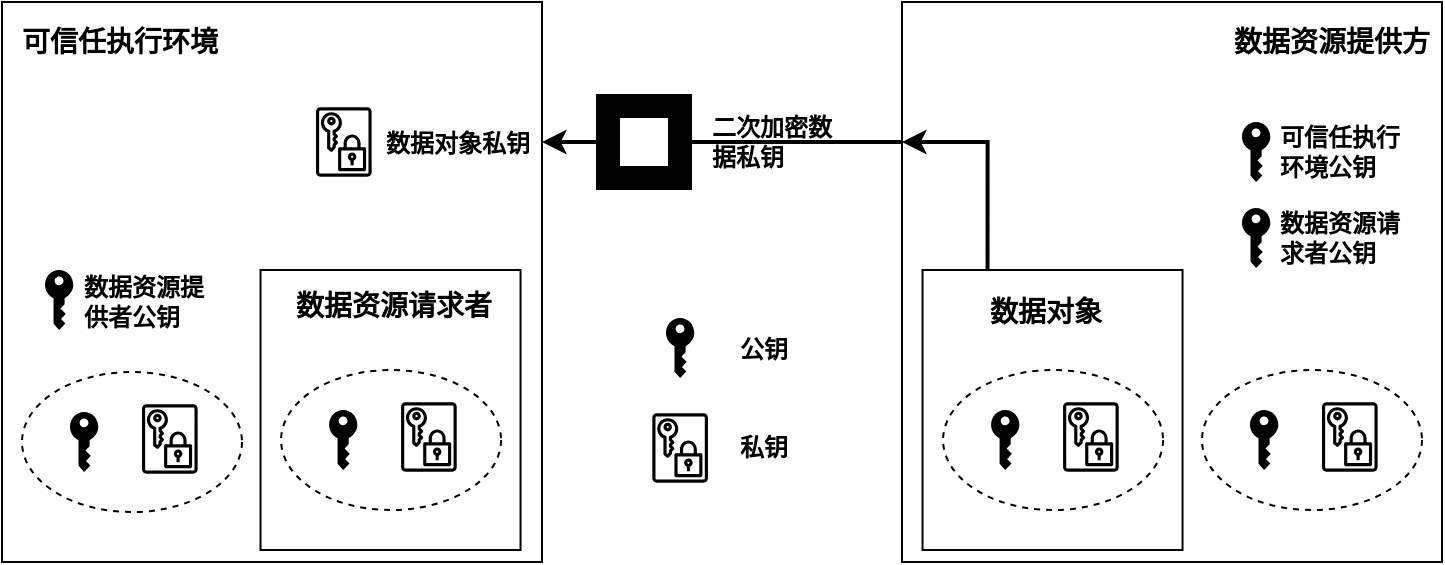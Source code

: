 <mxfile version="26.2.14">
  <diagram name="第 1 页" id="kvT2Ytr1LzrmhvykwMmT">
    <mxGraphModel dx="1018" dy="618" grid="1" gridSize="10" guides="1" tooltips="1" connect="1" arrows="1" fold="1" page="1" pageScale="1" pageWidth="1169" pageHeight="827" math="0" shadow="0">
      <root>
        <mxCell id="0" />
        <mxCell id="1" parent="0" />
        <mxCell id="wkWXff3E3P00GvgTiVZd-33" value="" style="rounded=0;whiteSpace=wrap;html=1;strokeWidth=1;fillColor=none;align=center;" parent="1" vertex="1">
          <mxGeometry x="660" y="280" width="270" height="280" as="geometry" />
        </mxCell>
        <mxCell id="wkWXff3E3P00GvgTiVZd-45" value="" style="rounded=0;whiteSpace=wrap;html=1;strokeWidth=1;fillColor=none;align=center;" parent="1" vertex="1">
          <mxGeometry x="210" y="280" width="270" height="280" as="geometry" />
        </mxCell>
        <mxCell id="wkWXff3E3P00GvgTiVZd-64" style="edgeStyle=orthogonalEdgeStyle;rounded=0;orthogonalLoop=1;jettySize=auto;html=1;exitX=0.25;exitY=0;exitDx=0;exitDy=0;entryX=0;entryY=0.25;entryDx=0;entryDy=0;strokeWidth=2;" parent="1" source="wkWXff3E3P00GvgTiVZd-26" target="wkWXff3E3P00GvgTiVZd-33" edge="1">
          <mxGeometry relative="1" as="geometry">
            <Array as="points">
              <mxPoint x="703" y="350" />
            </Array>
          </mxGeometry>
        </mxCell>
        <mxCell id="wkWXff3E3P00GvgTiVZd-26" value="" style="rounded=0;whiteSpace=wrap;html=1;strokeWidth=1;fillColor=none;align=center;" parent="1" vertex="1">
          <mxGeometry x="670.27" y="414" width="130" height="140" as="geometry" />
        </mxCell>
        <mxCell id="wkWXff3E3P00GvgTiVZd-27" value="&lt;span style=&quot;font-size: 14px;&quot;&gt;&lt;b&gt;数据对象&lt;/b&gt;&lt;/span&gt;" style="text;html=1;align=left;verticalAlign=middle;whiteSpace=wrap;rounded=0;" parent="1" vertex="1">
          <mxGeometry x="701.81" y="414" width="67.46" height="42" as="geometry" />
        </mxCell>
        <mxCell id="wkWXff3E3P00GvgTiVZd-28" value="" style="group" parent="1" vertex="1" connectable="0">
          <mxGeometry x="680.54" y="464" width="110" height="70" as="geometry" />
        </mxCell>
        <mxCell id="wkWXff3E3P00GvgTiVZd-29" value="" style="sketch=0;outlineConnect=0;fontColor=#232F3E;gradientColor=none;fillColor=#000000;strokeColor=none;dashed=0;verticalLabelPosition=bottom;verticalAlign=top;align=center;html=1;fontSize=12;fontStyle=0;aspect=fixed;pointerEvents=1;shape=mxgraph.aws4.data_encryption_key;" parent="wkWXff3E3P00GvgTiVZd-28" vertex="1">
          <mxGeometry x="60" y="16" width="27.82" height="35" as="geometry" />
        </mxCell>
        <mxCell id="wkWXff3E3P00GvgTiVZd-30" value="" style="ellipse;whiteSpace=wrap;html=1;fillColor=none;dashed=1;" parent="wkWXff3E3P00GvgTiVZd-28" vertex="1">
          <mxGeometry width="110" height="70" as="geometry" />
        </mxCell>
        <mxCell id="wkWXff3E3P00GvgTiVZd-31" value="" style="sketch=0;pointerEvents=1;shadow=0;dashed=0;html=1;strokeColor=none;fillColor=#000000;labelPosition=center;verticalLabelPosition=bottom;verticalAlign=top;outlineConnect=0;align=center;shape=mxgraph.office.security.key_permissions;" parent="wkWXff3E3P00GvgTiVZd-28" vertex="1">
          <mxGeometry x="24" y="20" width="14.15" height="30" as="geometry" />
        </mxCell>
        <mxCell id="wkWXff3E3P00GvgTiVZd-57" style="edgeStyle=orthogonalEdgeStyle;rounded=0;orthogonalLoop=1;jettySize=auto;html=1;exitX=0;exitY=0.25;exitDx=0;exitDy=0;entryX=1;entryY=0.25;entryDx=0;entryDy=0;strokeWidth=2;" parent="1" source="wkWXff3E3P00GvgTiVZd-33" target="wkWXff3E3P00GvgTiVZd-45" edge="1">
          <mxGeometry relative="1" as="geometry" />
        </mxCell>
        <mxCell id="wkWXff3E3P00GvgTiVZd-34" value="&lt;span style=&quot;font-size: 14px;&quot;&gt;&lt;b&gt;数据资源提供方&lt;/b&gt;&lt;/span&gt;" style="text;html=1;align=right;verticalAlign=middle;whiteSpace=wrap;rounded=0;" parent="1" vertex="1">
          <mxGeometry x="798.27" y="280" width="127.73" height="40" as="geometry" />
        </mxCell>
        <mxCell id="wkWXff3E3P00GvgTiVZd-35" value="" style="group" parent="1" vertex="1" connectable="0">
          <mxGeometry x="810" y="464" width="110" height="70" as="geometry" />
        </mxCell>
        <mxCell id="wkWXff3E3P00GvgTiVZd-36" value="" style="sketch=0;outlineConnect=0;fontColor=#232F3E;gradientColor=none;fillColor=#000000;strokeColor=none;dashed=0;verticalLabelPosition=bottom;verticalAlign=top;align=center;html=1;fontSize=12;fontStyle=0;aspect=fixed;pointerEvents=1;shape=mxgraph.aws4.data_encryption_key;" parent="wkWXff3E3P00GvgTiVZd-35" vertex="1">
          <mxGeometry x="60" y="16" width="27.82" height="35" as="geometry" />
        </mxCell>
        <mxCell id="wkWXff3E3P00GvgTiVZd-37" value="" style="ellipse;whiteSpace=wrap;html=1;fillColor=none;dashed=1;" parent="wkWXff3E3P00GvgTiVZd-35" vertex="1">
          <mxGeometry width="110" height="70" as="geometry" />
        </mxCell>
        <mxCell id="wkWXff3E3P00GvgTiVZd-38" value="" style="sketch=0;pointerEvents=1;shadow=0;dashed=0;html=1;strokeColor=none;fillColor=#000000;labelPosition=center;verticalLabelPosition=bottom;verticalAlign=top;outlineConnect=0;align=center;shape=mxgraph.office.security.key_permissions;" parent="wkWXff3E3P00GvgTiVZd-35" vertex="1">
          <mxGeometry x="24" y="20" width="14.15" height="30" as="geometry" />
        </mxCell>
        <mxCell id="wkWXff3E3P00GvgTiVZd-39" value="" style="rounded=0;whiteSpace=wrap;html=1;strokeWidth=1;fillColor=none;align=center;" parent="1" vertex="1">
          <mxGeometry x="339.27" y="414" width="130" height="140" as="geometry" />
        </mxCell>
        <mxCell id="wkWXff3E3P00GvgTiVZd-40" value="&lt;span style=&quot;font-size: 14px;&quot;&gt;&lt;b&gt;数据资源请求者&lt;/b&gt;&lt;/span&gt;" style="text;html=1;align=left;verticalAlign=middle;whiteSpace=wrap;rounded=0;" parent="1" vertex="1">
          <mxGeometry x="355.27" y="414" width="100" height="36" as="geometry" />
        </mxCell>
        <mxCell id="wkWXff3E3P00GvgTiVZd-41" value="" style="group" parent="1" vertex="1" connectable="0">
          <mxGeometry x="349.54" y="464" width="110" height="70" as="geometry" />
        </mxCell>
        <mxCell id="wkWXff3E3P00GvgTiVZd-42" value="" style="sketch=0;outlineConnect=0;fontColor=#232F3E;gradientColor=none;fillColor=#000000;strokeColor=none;dashed=0;verticalLabelPosition=bottom;verticalAlign=top;align=center;html=1;fontSize=12;fontStyle=0;aspect=fixed;pointerEvents=1;shape=mxgraph.aws4.data_encryption_key;" parent="wkWXff3E3P00GvgTiVZd-41" vertex="1">
          <mxGeometry x="60" y="16" width="27.82" height="35" as="geometry" />
        </mxCell>
        <mxCell id="wkWXff3E3P00GvgTiVZd-43" value="" style="ellipse;whiteSpace=wrap;html=1;fillColor=none;dashed=1;" parent="wkWXff3E3P00GvgTiVZd-41" vertex="1">
          <mxGeometry width="110" height="70" as="geometry" />
        </mxCell>
        <mxCell id="wkWXff3E3P00GvgTiVZd-44" value="" style="sketch=0;pointerEvents=1;shadow=0;dashed=0;html=1;strokeColor=none;fillColor=#000000;labelPosition=center;verticalLabelPosition=bottom;verticalAlign=top;outlineConnect=0;align=center;shape=mxgraph.office.security.key_permissions;" parent="wkWXff3E3P00GvgTiVZd-41" vertex="1">
          <mxGeometry x="24" y="20" width="14.15" height="30" as="geometry" />
        </mxCell>
        <mxCell id="wkWXff3E3P00GvgTiVZd-47" value="" style="group" parent="1" vertex="1" connectable="0">
          <mxGeometry x="220" y="465" width="110" height="70" as="geometry" />
        </mxCell>
        <mxCell id="wkWXff3E3P00GvgTiVZd-48" value="" style="sketch=0;outlineConnect=0;fontColor=#232F3E;gradientColor=none;fillColor=#000000;strokeColor=none;dashed=0;verticalLabelPosition=bottom;verticalAlign=top;align=center;html=1;fontSize=12;fontStyle=0;aspect=fixed;pointerEvents=1;shape=mxgraph.aws4.data_encryption_key;" parent="wkWXff3E3P00GvgTiVZd-47" vertex="1">
          <mxGeometry x="60" y="16" width="27.82" height="35" as="geometry" />
        </mxCell>
        <mxCell id="wkWXff3E3P00GvgTiVZd-49" value="" style="ellipse;whiteSpace=wrap;html=1;fillColor=none;dashed=1;" parent="wkWXff3E3P00GvgTiVZd-47" vertex="1">
          <mxGeometry width="110" height="70" as="geometry" />
        </mxCell>
        <mxCell id="wkWXff3E3P00GvgTiVZd-50" value="" style="sketch=0;pointerEvents=1;shadow=0;dashed=0;html=1;strokeColor=none;fillColor=#000000;labelPosition=center;verticalLabelPosition=bottom;verticalAlign=top;outlineConnect=0;align=center;shape=mxgraph.office.security.key_permissions;" parent="wkWXff3E3P00GvgTiVZd-47" vertex="1">
          <mxGeometry x="24" y="20" width="14.15" height="30" as="geometry" />
        </mxCell>
        <mxCell id="wkWXff3E3P00GvgTiVZd-46" value="&lt;span style=&quot;font-size: 14px;&quot;&gt;&lt;b&gt;可信任执行环境&lt;/b&gt;&lt;/span&gt;" style="text;html=1;align=left;verticalAlign=middle;whiteSpace=wrap;rounded=0;" parent="1" vertex="1">
          <mxGeometry x="218.4" y="280" width="127.73" height="40" as="geometry" />
        </mxCell>
        <mxCell id="wkWXff3E3P00GvgTiVZd-56" value="" style="group" parent="1" vertex="1" connectable="0">
          <mxGeometry x="535.16" y="438" width="77.69" height="82.5" as="geometry" />
        </mxCell>
        <mxCell id="wkWXff3E3P00GvgTiVZd-51" value="" style="sketch=0;pointerEvents=1;shadow=0;dashed=0;html=1;strokeColor=none;fillColor=#000000;labelPosition=center;verticalLabelPosition=bottom;verticalAlign=top;outlineConnect=0;align=center;shape=mxgraph.office.security.key_permissions;" parent="wkWXff3E3P00GvgTiVZd-56" vertex="1">
          <mxGeometry x="6.84" width="14.15" height="30" as="geometry" />
        </mxCell>
        <mxCell id="wkWXff3E3P00GvgTiVZd-53" value="" style="sketch=0;outlineConnect=0;fontColor=#232F3E;gradientColor=none;fillColor=#000000;strokeColor=none;dashed=0;verticalLabelPosition=bottom;verticalAlign=top;align=center;html=1;fontSize=12;fontStyle=0;aspect=fixed;pointerEvents=1;shape=mxgraph.aws4.data_encryption_key;" parent="wkWXff3E3P00GvgTiVZd-56" vertex="1">
          <mxGeometry y="47.5" width="27.82" height="35" as="geometry" />
        </mxCell>
        <mxCell id="wkWXff3E3P00GvgTiVZd-54" value="&lt;font style=&quot;font-size: 12px;&quot;&gt;&lt;b style=&quot;&quot;&gt;公钥&lt;/b&gt;&lt;/font&gt;" style="text;html=1;align=left;verticalAlign=middle;whiteSpace=wrap;rounded=0;" parent="wkWXff3E3P00GvgTiVZd-56" vertex="1">
          <mxGeometry x="41.84" y="1" width="35.85" height="30" as="geometry" />
        </mxCell>
        <mxCell id="wkWXff3E3P00GvgTiVZd-55" value="&lt;font style=&quot;font-size: 12px;&quot;&gt;&lt;b style=&quot;&quot;&gt;私钥&lt;/b&gt;&lt;/font&gt;" style="text;html=1;align=left;verticalAlign=middle;whiteSpace=wrap;rounded=0;" parent="wkWXff3E3P00GvgTiVZd-56" vertex="1">
          <mxGeometry x="41.84" y="50" width="35.85" height="30" as="geometry" />
        </mxCell>
        <mxCell id="wkWXff3E3P00GvgTiVZd-59" value="" style="group" parent="1" vertex="1" connectable="0">
          <mxGeometry x="507" y="326" width="129" height="48" as="geometry" />
        </mxCell>
        <mxCell id="wkWXff3E3P00GvgTiVZd-16" value="" style="shape=rect;fillColor=#000000;aspect=fixed;resizable=0;labelPosition=center;verticalLabelPosition=bottom;align=center;verticalAlign=top;strokeColor=none;fontSize=14;" parent="wkWXff3E3P00GvgTiVZd-59" vertex="1">
          <mxGeometry width="48" height="48" as="geometry" />
        </mxCell>
        <mxCell id="wkWXff3E3P00GvgTiVZd-17" value="" style="fillColor=#ffffff;strokeColor=none;dashed=0;outlineConnect=0;html=1;labelPosition=center;verticalLabelPosition=bottom;verticalAlign=top;part=1;movable=0;resizable=0;rotatable=0;shape=mxgraph.ibm_cloud.ibm-cloud--key-protect" parent="wkWXff3E3P00GvgTiVZd-16" vertex="1">
          <mxGeometry width="24" height="24" relative="1" as="geometry">
            <mxPoint x="12" y="12" as="offset" />
          </mxGeometry>
        </mxCell>
        <mxCell id="wkWXff3E3P00GvgTiVZd-58" value="&lt;font style=&quot;font-size: 12px;&quot;&gt;&lt;b style=&quot;&quot;&gt;二次加密数据私钥&lt;/b&gt;&lt;/font&gt;" style="text;html=1;align=left;verticalAlign=middle;whiteSpace=wrap;rounded=0;" parent="wkWXff3E3P00GvgTiVZd-59" vertex="1">
          <mxGeometry x="56" y="4" width="73" height="40" as="geometry" />
        </mxCell>
        <mxCell id="wkWXff3E3P00GvgTiVZd-60" value="" style="sketch=0;outlineConnect=0;fontColor=#232F3E;gradientColor=none;fillColor=#000000;strokeColor=none;dashed=0;verticalLabelPosition=bottom;verticalAlign=top;align=center;html=1;fontSize=12;fontStyle=0;aspect=fixed;pointerEvents=1;shape=mxgraph.aws4.data_encryption_key;" parent="1" vertex="1">
          <mxGeometry x="367" y="332.5" width="27.82" height="35" as="geometry" />
        </mxCell>
        <mxCell id="wkWXff3E3P00GvgTiVZd-61" value="&lt;font style=&quot;font-size: 12px;&quot;&gt;&lt;b style=&quot;&quot;&gt;数据对象私钥&lt;/b&gt;&lt;/font&gt;" style="text;html=1;align=left;verticalAlign=middle;whiteSpace=wrap;rounded=0;" parent="1" vertex="1">
          <mxGeometry x="400.42" y="336" width="79.58" height="30" as="geometry" />
        </mxCell>
        <mxCell id="wkWXff3E3P00GvgTiVZd-67" value="" style="group" parent="1" vertex="1" connectable="0">
          <mxGeometry x="231.5" y="414" width="87" height="31" as="geometry" />
        </mxCell>
        <mxCell id="wkWXff3E3P00GvgTiVZd-65" value="" style="sketch=0;pointerEvents=1;shadow=0;dashed=0;html=1;strokeColor=none;fillColor=#000000;labelPosition=center;verticalLabelPosition=bottom;verticalAlign=top;outlineConnect=0;align=center;shape=mxgraph.office.security.key_permissions;" parent="wkWXff3E3P00GvgTiVZd-67" vertex="1">
          <mxGeometry width="14.15" height="30" as="geometry" />
        </mxCell>
        <mxCell id="wkWXff3E3P00GvgTiVZd-66" value="&lt;font style=&quot;font-size: 12px;&quot;&gt;&lt;b style=&quot;&quot;&gt;数据资源提供者公钥&lt;/b&gt;&lt;/font&gt;" style="text;html=1;align=left;verticalAlign=middle;whiteSpace=wrap;rounded=0;" parent="wkWXff3E3P00GvgTiVZd-67" vertex="1">
          <mxGeometry x="17" y="1" width="70" height="30" as="geometry" />
        </mxCell>
        <mxCell id="wkWXff3E3P00GvgTiVZd-68" value="" style="group" parent="1" vertex="1" connectable="0">
          <mxGeometry x="830" y="340" width="87" height="31" as="geometry" />
        </mxCell>
        <mxCell id="wkWXff3E3P00GvgTiVZd-69" value="" style="sketch=0;pointerEvents=1;shadow=0;dashed=0;html=1;strokeColor=none;fillColor=#000000;labelPosition=center;verticalLabelPosition=bottom;verticalAlign=top;outlineConnect=0;align=center;shape=mxgraph.office.security.key_permissions;" parent="wkWXff3E3P00GvgTiVZd-68" vertex="1">
          <mxGeometry width="14.15" height="30" as="geometry" />
        </mxCell>
        <mxCell id="wkWXff3E3P00GvgTiVZd-70" value="&lt;font style=&quot;font-size: 12px;&quot;&gt;&lt;b style=&quot;&quot;&gt;可信任执行环境公钥&lt;/b&gt;&lt;/font&gt;" style="text;html=1;align=left;verticalAlign=middle;whiteSpace=wrap;rounded=0;" parent="wkWXff3E3P00GvgTiVZd-68" vertex="1">
          <mxGeometry x="17" width="70" height="30" as="geometry" />
        </mxCell>
        <mxCell id="wkWXff3E3P00GvgTiVZd-71" value="" style="group" parent="1" vertex="1" connectable="0">
          <mxGeometry x="830" y="383" width="87" height="31" as="geometry" />
        </mxCell>
        <mxCell id="wkWXff3E3P00GvgTiVZd-72" value="" style="sketch=0;pointerEvents=1;shadow=0;dashed=0;html=1;strokeColor=none;fillColor=#000000;labelPosition=center;verticalLabelPosition=bottom;verticalAlign=top;outlineConnect=0;align=center;shape=mxgraph.office.security.key_permissions;" parent="wkWXff3E3P00GvgTiVZd-71" vertex="1">
          <mxGeometry width="14.15" height="30" as="geometry" />
        </mxCell>
        <mxCell id="wkWXff3E3P00GvgTiVZd-73" value="&lt;font style=&quot;font-size: 12px;&quot;&gt;&lt;b style=&quot;&quot;&gt;数据资源请求者公钥&lt;/b&gt;&lt;/font&gt;" style="text;html=1;align=left;verticalAlign=middle;whiteSpace=wrap;rounded=0;" parent="wkWXff3E3P00GvgTiVZd-71" vertex="1">
          <mxGeometry x="17" width="70" height="30" as="geometry" />
        </mxCell>
      </root>
    </mxGraphModel>
  </diagram>
</mxfile>
